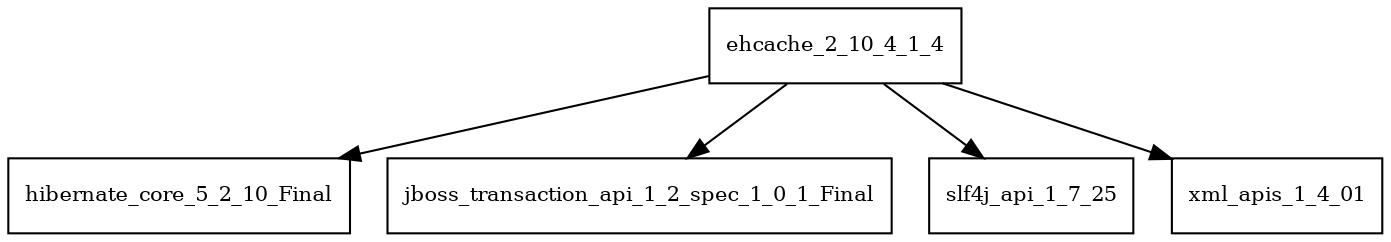digraph ehcache_2_10_4_1_4_dependencies {
  node [shape = box, fontsize=10.0];
  ehcache_2_10_4_1_4 -> hibernate_core_5_2_10_Final;
  ehcache_2_10_4_1_4 -> jboss_transaction_api_1_2_spec_1_0_1_Final;
  ehcache_2_10_4_1_4 -> slf4j_api_1_7_25;
  ehcache_2_10_4_1_4 -> xml_apis_1_4_01;
}
